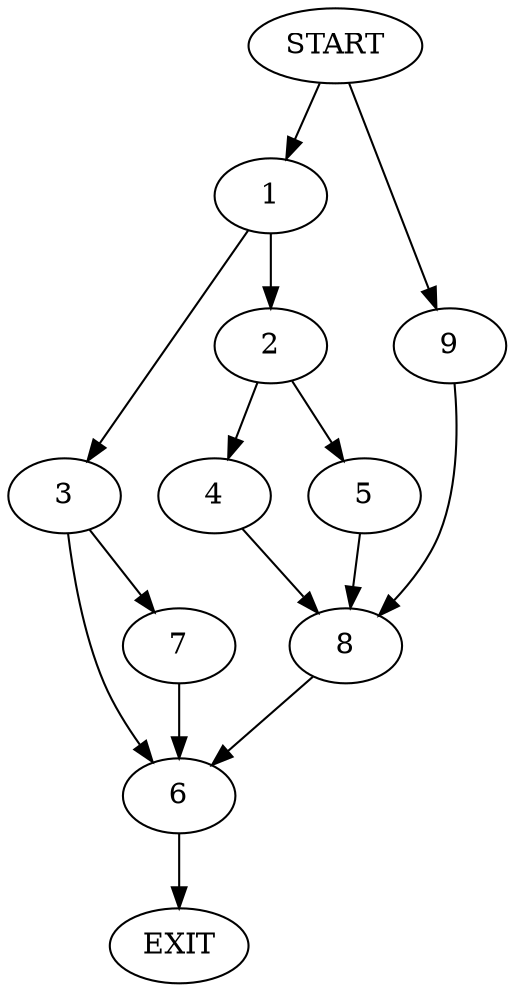 digraph {
0 [label="START"]
10 [label="EXIT"]
0 -> 1
1 -> 2
1 -> 3
2 -> 4
2 -> 5
3 -> 6
3 -> 7
5 -> 8
4 -> 8
8 -> 6
0 -> 9
9 -> 8
6 -> 10
7 -> 6
}
